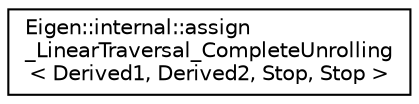 digraph "Graphical Class Hierarchy"
{
  edge [fontname="Helvetica",fontsize="10",labelfontname="Helvetica",labelfontsize="10"];
  node [fontname="Helvetica",fontsize="10",shape=record];
  rankdir="LR";
  Node1 [label="Eigen::internal::assign\l_LinearTraversal_CompleteUnrolling\l\< Derived1, Derived2, Stop, Stop \>",height=0.2,width=0.4,color="black", fillcolor="white", style="filled",URL="$struct_eigen_1_1internal_1_1assign___linear_traversal___complete_unrolling_3_01_derived1_00_01_d2f8cc6c9c92284ddc4d01c1c9e5291eb.html"];
}
